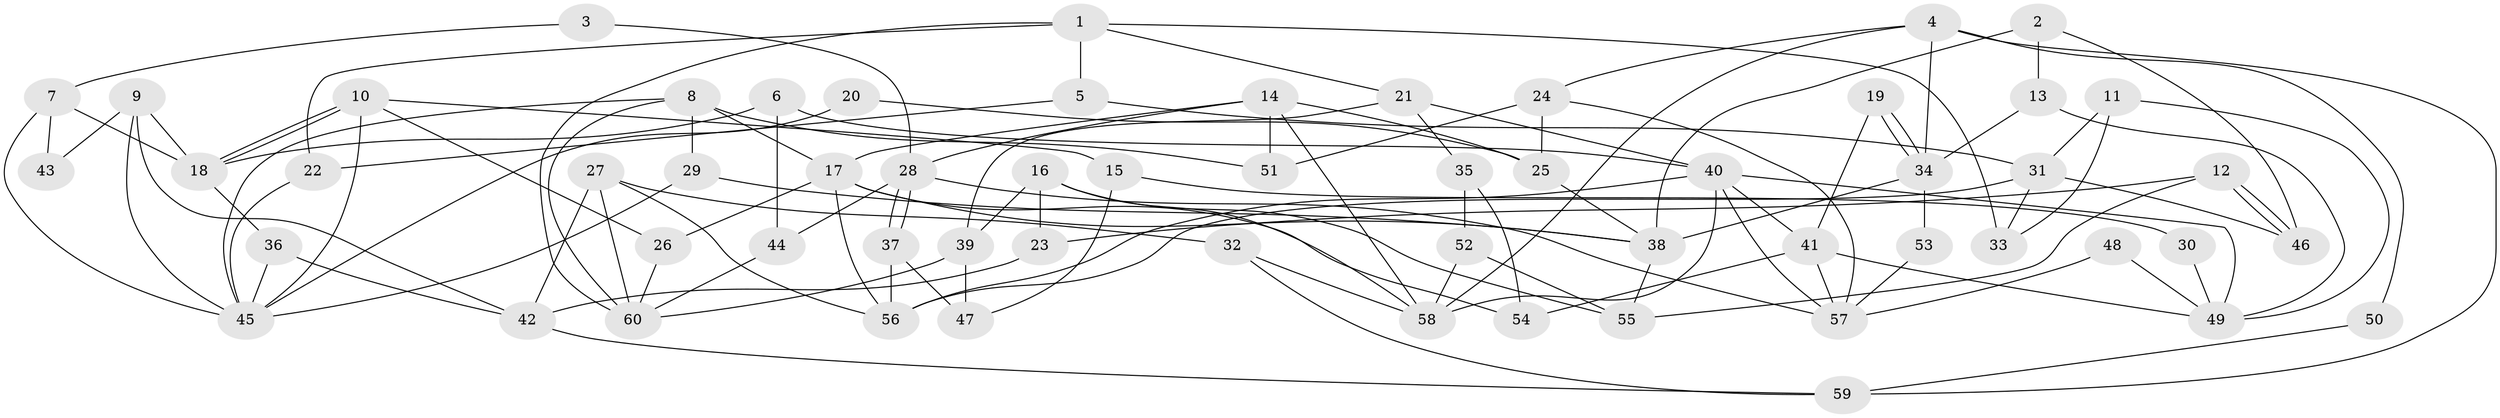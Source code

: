 // Generated by graph-tools (version 1.1) at 2025/11/02/27/25 16:11:18]
// undirected, 60 vertices, 120 edges
graph export_dot {
graph [start="1"]
  node [color=gray90,style=filled];
  1;
  2;
  3;
  4;
  5;
  6;
  7;
  8;
  9;
  10;
  11;
  12;
  13;
  14;
  15;
  16;
  17;
  18;
  19;
  20;
  21;
  22;
  23;
  24;
  25;
  26;
  27;
  28;
  29;
  30;
  31;
  32;
  33;
  34;
  35;
  36;
  37;
  38;
  39;
  40;
  41;
  42;
  43;
  44;
  45;
  46;
  47;
  48;
  49;
  50;
  51;
  52;
  53;
  54;
  55;
  56;
  57;
  58;
  59;
  60;
  1 -- 5;
  1 -- 21;
  1 -- 22;
  1 -- 33;
  1 -- 60;
  2 -- 46;
  2 -- 38;
  2 -- 13;
  3 -- 28;
  3 -- 7;
  4 -- 58;
  4 -- 34;
  4 -- 24;
  4 -- 50;
  4 -- 59;
  5 -- 31;
  5 -- 22;
  6 -- 40;
  6 -- 44;
  6 -- 18;
  7 -- 45;
  7 -- 18;
  7 -- 43;
  8 -- 51;
  8 -- 29;
  8 -- 17;
  8 -- 45;
  8 -- 60;
  9 -- 45;
  9 -- 18;
  9 -- 42;
  9 -- 43;
  10 -- 45;
  10 -- 18;
  10 -- 18;
  10 -- 15;
  10 -- 26;
  11 -- 49;
  11 -- 33;
  11 -- 31;
  12 -- 23;
  12 -- 46;
  12 -- 46;
  12 -- 55;
  13 -- 34;
  13 -- 49;
  14 -- 58;
  14 -- 17;
  14 -- 25;
  14 -- 28;
  14 -- 51;
  15 -- 47;
  15 -- 30;
  16 -- 58;
  16 -- 55;
  16 -- 23;
  16 -- 39;
  17 -- 26;
  17 -- 38;
  17 -- 54;
  17 -- 56;
  18 -- 36;
  19 -- 34;
  19 -- 34;
  19 -- 41;
  20 -- 25;
  20 -- 45;
  21 -- 40;
  21 -- 39;
  21 -- 35;
  22 -- 45;
  23 -- 42;
  24 -- 57;
  24 -- 25;
  24 -- 51;
  25 -- 38;
  26 -- 60;
  27 -- 56;
  27 -- 60;
  27 -- 32;
  27 -- 42;
  28 -- 37;
  28 -- 37;
  28 -- 44;
  28 -- 57;
  29 -- 45;
  29 -- 38;
  30 -- 49;
  31 -- 56;
  31 -- 33;
  31 -- 46;
  32 -- 59;
  32 -- 58;
  34 -- 38;
  34 -- 53;
  35 -- 54;
  35 -- 52;
  36 -- 42;
  36 -- 45;
  37 -- 56;
  37 -- 47;
  38 -- 55;
  39 -- 60;
  39 -- 47;
  40 -- 41;
  40 -- 58;
  40 -- 49;
  40 -- 56;
  40 -- 57;
  41 -- 57;
  41 -- 49;
  41 -- 54;
  42 -- 59;
  44 -- 60;
  48 -- 57;
  48 -- 49;
  50 -- 59;
  52 -- 55;
  52 -- 58;
  53 -- 57;
}
